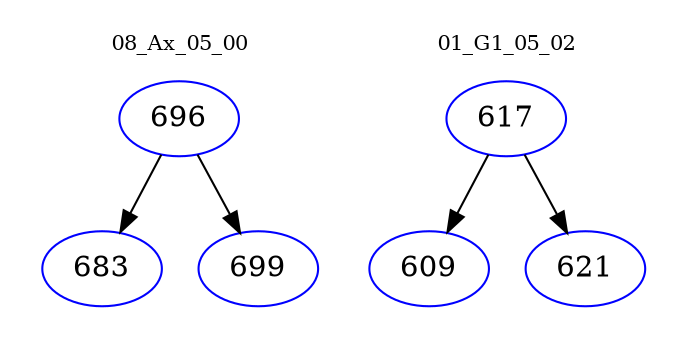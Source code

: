 digraph{
subgraph cluster_0 {
color = white
label = "08_Ax_05_00";
fontsize=10;
T0_696 [label="696", color="blue"]
T0_696 -> T0_683 [color="black"]
T0_683 [label="683", color="blue"]
T0_696 -> T0_699 [color="black"]
T0_699 [label="699", color="blue"]
}
subgraph cluster_1 {
color = white
label = "01_G1_05_02";
fontsize=10;
T1_617 [label="617", color="blue"]
T1_617 -> T1_609 [color="black"]
T1_609 [label="609", color="blue"]
T1_617 -> T1_621 [color="black"]
T1_621 [label="621", color="blue"]
}
}
